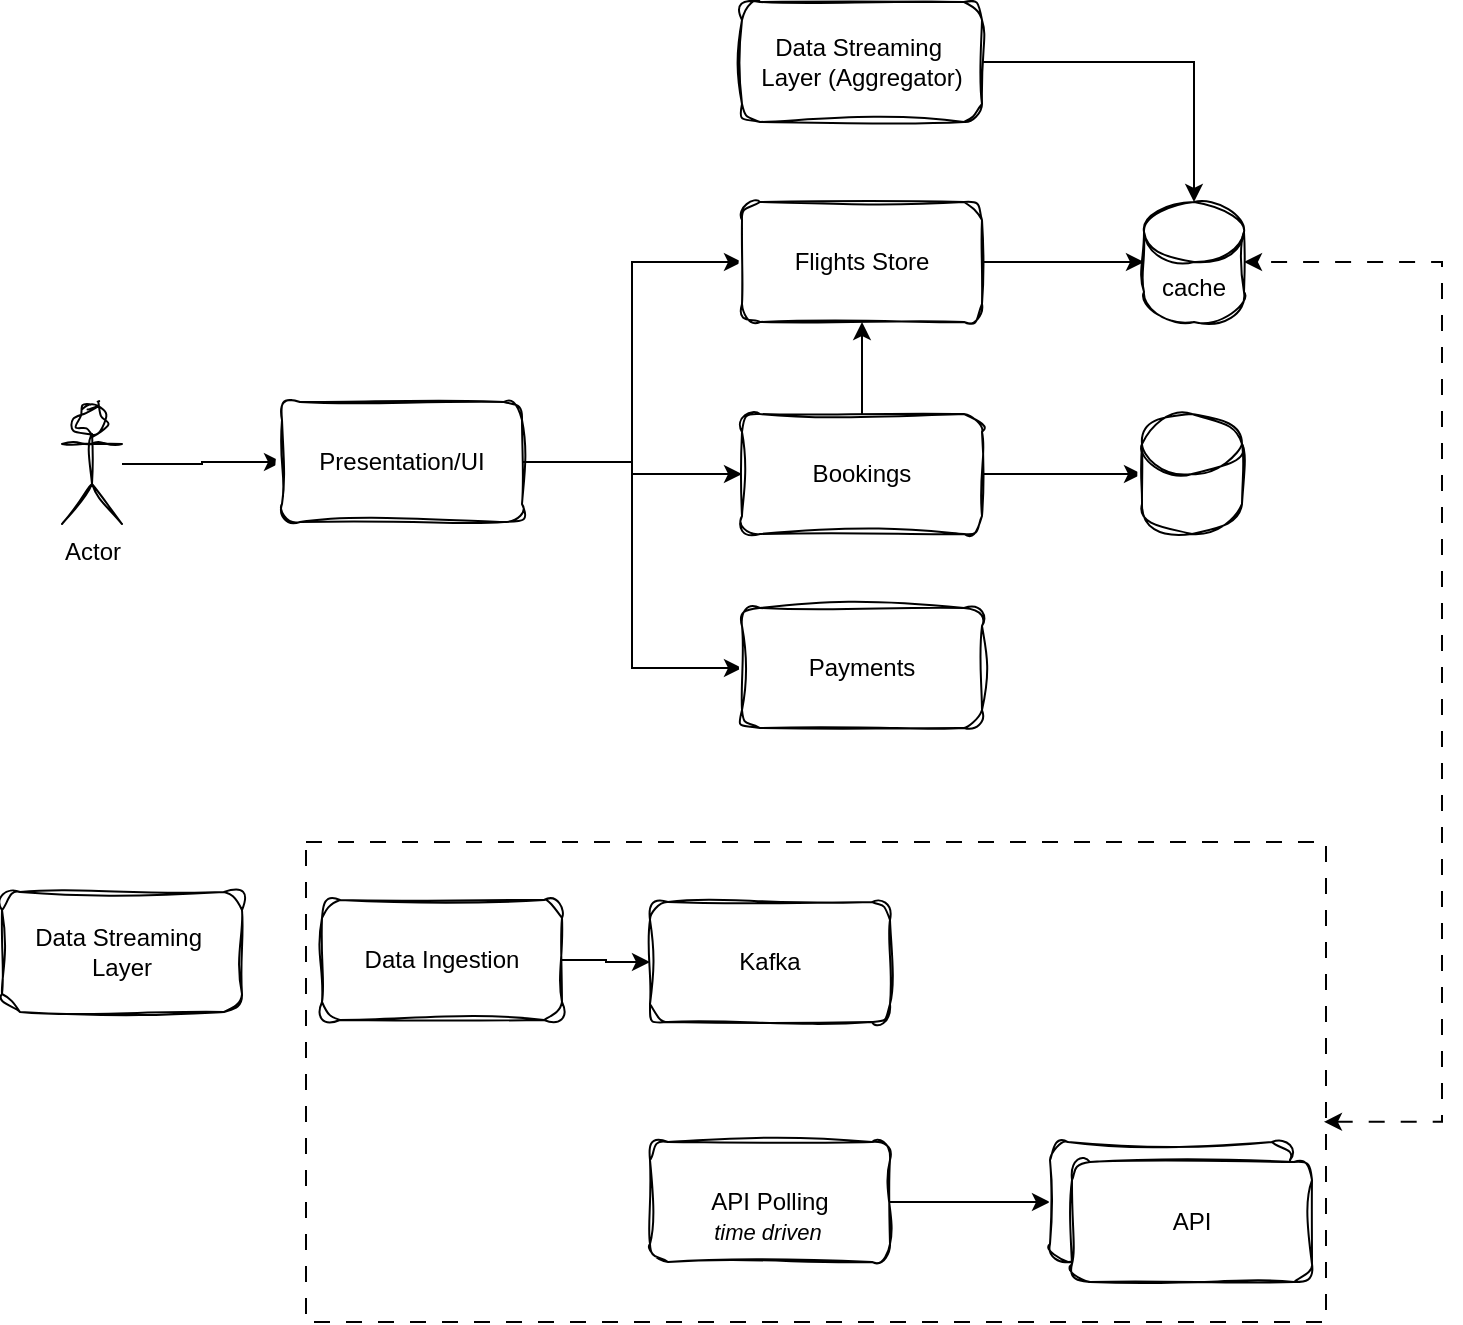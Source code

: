 <mxfile version="24.0.5" type="github">
  <diagram name="Page-1" id="zuVl1p_9e58arT9JCFd5">
    <mxGraphModel dx="1284" dy="693" grid="1" gridSize="10" guides="1" tooltips="1" connect="1" arrows="1" fold="1" page="1" pageScale="1" pageWidth="827" pageHeight="1169" math="0" shadow="0">
      <root>
        <mxCell id="0" />
        <mxCell id="1" parent="0" />
        <mxCell id="-ENGaBQEuKALO4Cf9I8J-31" value="" style="rounded=0;whiteSpace=wrap;html=1;dashed=1;dashPattern=8 8;" vertex="1" parent="1">
          <mxGeometry x="182" y="530" width="510" height="240" as="geometry" />
        </mxCell>
        <mxCell id="-ENGaBQEuKALO4Cf9I8J-32" value="" style="edgeStyle=orthogonalEdgeStyle;rounded=0;orthogonalLoop=1;jettySize=auto;html=1;" edge="1" parent="1" source="-ENGaBQEuKALO4Cf9I8J-1" target="-ENGaBQEuKALO4Cf9I8J-2">
          <mxGeometry relative="1" as="geometry" />
        </mxCell>
        <mxCell id="-ENGaBQEuKALO4Cf9I8J-1" value="Actor" style="shape=umlActor;verticalLabelPosition=bottom;verticalAlign=top;html=1;outlineConnect=0;sketch=1;curveFitting=1;jiggle=2;" vertex="1" parent="1">
          <mxGeometry x="60" y="311" width="30" height="60" as="geometry" />
        </mxCell>
        <mxCell id="-ENGaBQEuKALO4Cf9I8J-12" style="edgeStyle=orthogonalEdgeStyle;rounded=0;orthogonalLoop=1;jettySize=auto;html=1;entryX=0;entryY=0.5;entryDx=0;entryDy=0;" edge="1" parent="1" source="-ENGaBQEuKALO4Cf9I8J-2" target="-ENGaBQEuKALO4Cf9I8J-7">
          <mxGeometry relative="1" as="geometry" />
        </mxCell>
        <mxCell id="-ENGaBQEuKALO4Cf9I8J-13" style="edgeStyle=orthogonalEdgeStyle;rounded=0;orthogonalLoop=1;jettySize=auto;html=1;entryX=0;entryY=0.5;entryDx=0;entryDy=0;" edge="1" parent="1" source="-ENGaBQEuKALO4Cf9I8J-2" target="-ENGaBQEuKALO4Cf9I8J-4">
          <mxGeometry relative="1" as="geometry" />
        </mxCell>
        <mxCell id="-ENGaBQEuKALO4Cf9I8J-14" style="edgeStyle=orthogonalEdgeStyle;rounded=0;orthogonalLoop=1;jettySize=auto;html=1;entryX=0;entryY=0.5;entryDx=0;entryDy=0;" edge="1" parent="1" source="-ENGaBQEuKALO4Cf9I8J-2" target="-ENGaBQEuKALO4Cf9I8J-5">
          <mxGeometry relative="1" as="geometry" />
        </mxCell>
        <mxCell id="-ENGaBQEuKALO4Cf9I8J-2" value="Presentation/UI" style="rounded=1;whiteSpace=wrap;html=1;sketch=1;curveFitting=1;jiggle=2;" vertex="1" parent="1">
          <mxGeometry x="170" y="310" width="120" height="60" as="geometry" />
        </mxCell>
        <mxCell id="-ENGaBQEuKALO4Cf9I8J-3" value="Data Streaming&amp;nbsp;&lt;div&gt;Layer (Aggregator)&lt;/div&gt;" style="rounded=1;whiteSpace=wrap;html=1;sketch=1;curveFitting=1;jiggle=2;" vertex="1" parent="1">
          <mxGeometry x="400" y="110" width="120" height="60" as="geometry" />
        </mxCell>
        <mxCell id="-ENGaBQEuKALO4Cf9I8J-16" value="" style="edgeStyle=orthogonalEdgeStyle;rounded=0;orthogonalLoop=1;jettySize=auto;html=1;" edge="1" parent="1" source="-ENGaBQEuKALO4Cf9I8J-4" target="-ENGaBQEuKALO4Cf9I8J-6">
          <mxGeometry relative="1" as="geometry" />
        </mxCell>
        <mxCell id="-ENGaBQEuKALO4Cf9I8J-4" value="B&lt;span style=&quot;background-color: initial;&quot;&gt;ookings&lt;/span&gt;" style="rounded=1;whiteSpace=wrap;html=1;sketch=1;curveFitting=1;jiggle=2;" vertex="1" parent="1">
          <mxGeometry x="400" y="316" width="120" height="60" as="geometry" />
        </mxCell>
        <mxCell id="-ENGaBQEuKALO4Cf9I8J-5" value="Payments" style="rounded=1;whiteSpace=wrap;html=1;sketch=1;curveFitting=1;jiggle=2;" vertex="1" parent="1">
          <mxGeometry x="400" y="413" width="120" height="60" as="geometry" />
        </mxCell>
        <mxCell id="-ENGaBQEuKALO4Cf9I8J-6" value="" style="shape=cylinder3;whiteSpace=wrap;html=1;boundedLbl=1;backgroundOutline=1;size=15;sketch=1;curveFitting=1;jiggle=2;" vertex="1" parent="1">
          <mxGeometry x="600" y="316" width="50" height="60" as="geometry" />
        </mxCell>
        <mxCell id="-ENGaBQEuKALO4Cf9I8J-15" value="" style="edgeStyle=orthogonalEdgeStyle;rounded=0;orthogonalLoop=1;jettySize=auto;html=1;" edge="1" parent="1" source="-ENGaBQEuKALO4Cf9I8J-7" target="-ENGaBQEuKALO4Cf9I8J-10">
          <mxGeometry relative="1" as="geometry" />
        </mxCell>
        <mxCell id="-ENGaBQEuKALO4Cf9I8J-7" value="Flights Store" style="rounded=1;whiteSpace=wrap;html=1;sketch=1;curveFitting=1;jiggle=2;" vertex="1" parent="1">
          <mxGeometry x="400" y="210" width="120" height="60" as="geometry" />
        </mxCell>
        <mxCell id="-ENGaBQEuKALO4Cf9I8J-10" value="cache" style="shape=cylinder3;whiteSpace=wrap;html=1;boundedLbl=1;backgroundOutline=1;size=15;sketch=1;curveFitting=1;jiggle=2;" vertex="1" parent="1">
          <mxGeometry x="601" y="210" width="50" height="60" as="geometry" />
        </mxCell>
        <mxCell id="-ENGaBQEuKALO4Cf9I8J-11" style="edgeStyle=orthogonalEdgeStyle;rounded=0;orthogonalLoop=1;jettySize=auto;html=1;entryX=0.5;entryY=0;entryDx=0;entryDy=0;entryPerimeter=0;" edge="1" parent="1" source="-ENGaBQEuKALO4Cf9I8J-3" target="-ENGaBQEuKALO4Cf9I8J-10">
          <mxGeometry relative="1" as="geometry" />
        </mxCell>
        <mxCell id="-ENGaBQEuKALO4Cf9I8J-17" value="" style="endArrow=classic;html=1;rounded=0;exitX=0.5;exitY=0;exitDx=0;exitDy=0;entryX=0.5;entryY=1;entryDx=0;entryDy=0;" edge="1" parent="1" source="-ENGaBQEuKALO4Cf9I8J-4" target="-ENGaBQEuKALO4Cf9I8J-7">
          <mxGeometry width="50" height="50" relative="1" as="geometry">
            <mxPoint x="390" y="300" as="sourcePoint" />
            <mxPoint x="440" y="250" as="targetPoint" />
          </mxGeometry>
        </mxCell>
        <mxCell id="-ENGaBQEuKALO4Cf9I8J-18" value="Data Streaming&amp;nbsp;&lt;div&gt;Layer&lt;/div&gt;" style="rounded=1;whiteSpace=wrap;html=1;sketch=1;curveFitting=1;jiggle=2;" vertex="1" parent="1">
          <mxGeometry x="30" y="555" width="120" height="60" as="geometry" />
        </mxCell>
        <mxCell id="-ENGaBQEuKALO4Cf9I8J-19" value="Kafka" style="rounded=1;whiteSpace=wrap;html=1;sketch=1;curveFitting=1;jiggle=2;" vertex="1" parent="1">
          <mxGeometry x="354" y="560" width="120" height="60" as="geometry" />
        </mxCell>
        <mxCell id="-ENGaBQEuKALO4Cf9I8J-27" value="" style="edgeStyle=orthogonalEdgeStyle;rounded=0;orthogonalLoop=1;jettySize=auto;html=1;" edge="1" parent="1" source="-ENGaBQEuKALO4Cf9I8J-20" target="-ENGaBQEuKALO4Cf9I8J-26">
          <mxGeometry relative="1" as="geometry" />
        </mxCell>
        <mxCell id="-ENGaBQEuKALO4Cf9I8J-20" value="API Polling" style="rounded=1;whiteSpace=wrap;html=1;sketch=1;curveFitting=1;jiggle=2;" vertex="1" parent="1">
          <mxGeometry x="354" y="680" width="120" height="60" as="geometry" />
        </mxCell>
        <mxCell id="-ENGaBQEuKALO4Cf9I8J-25" value="" style="edgeStyle=orthogonalEdgeStyle;rounded=0;orthogonalLoop=1;jettySize=auto;html=1;" edge="1" parent="1" source="-ENGaBQEuKALO4Cf9I8J-23" target="-ENGaBQEuKALO4Cf9I8J-19">
          <mxGeometry relative="1" as="geometry" />
        </mxCell>
        <mxCell id="-ENGaBQEuKALO4Cf9I8J-23" value="Data Ingestion" style="rounded=1;whiteSpace=wrap;html=1;sketch=1;curveFitting=1;jiggle=2;" vertex="1" parent="1">
          <mxGeometry x="190" y="559" width="120" height="60" as="geometry" />
        </mxCell>
        <mxCell id="-ENGaBQEuKALO4Cf9I8J-26" value="1st API" style="rounded=1;whiteSpace=wrap;html=1;sketch=1;curveFitting=1;jiggle=2;" vertex="1" parent="1">
          <mxGeometry x="554" y="680" width="120" height="60" as="geometry" />
        </mxCell>
        <mxCell id="-ENGaBQEuKALO4Cf9I8J-28" value="API" style="rounded=1;whiteSpace=wrap;html=1;sketch=1;curveFitting=1;jiggle=2;" vertex="1" parent="1">
          <mxGeometry x="565" y="690" width="120" height="60" as="geometry" />
        </mxCell>
        <mxCell id="-ENGaBQEuKALO4Cf9I8J-29" value="&lt;font style=&quot;font-size: 11px;&quot;&gt;time driven&lt;/font&gt;" style="text;html=1;align=center;verticalAlign=middle;whiteSpace=wrap;rounded=0;fontStyle=2" vertex="1" parent="1">
          <mxGeometry x="376" y="710" width="74" height="30" as="geometry" />
        </mxCell>
        <mxCell id="-ENGaBQEuKALO4Cf9I8J-33" style="edgeStyle=orthogonalEdgeStyle;rounded=0;orthogonalLoop=1;jettySize=auto;html=1;entryX=1;entryY=0.5;entryDx=0;entryDy=0;entryPerimeter=0;exitX=0.998;exitY=0.583;exitDx=0;exitDy=0;exitPerimeter=0;dashed=1;dashPattern=8 8;startArrow=classic;startFill=1;" edge="1" parent="1" source="-ENGaBQEuKALO4Cf9I8J-31" target="-ENGaBQEuKALO4Cf9I8J-10">
          <mxGeometry relative="1" as="geometry">
            <Array as="points">
              <mxPoint x="750" y="670" />
              <mxPoint x="750" y="240" />
            </Array>
          </mxGeometry>
        </mxCell>
      </root>
    </mxGraphModel>
  </diagram>
</mxfile>
